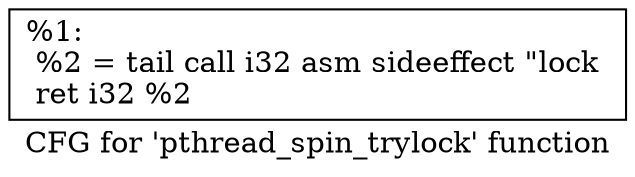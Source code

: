 digraph "CFG for 'pthread_spin_trylock' function" {
	label="CFG for 'pthread_spin_trylock' function";

	Node0x200bac0 [shape=record,label="{%1:\l  %2 = tail call i32 asm sideeffect \"lock \l  ret i32 %2\l}"];
}
